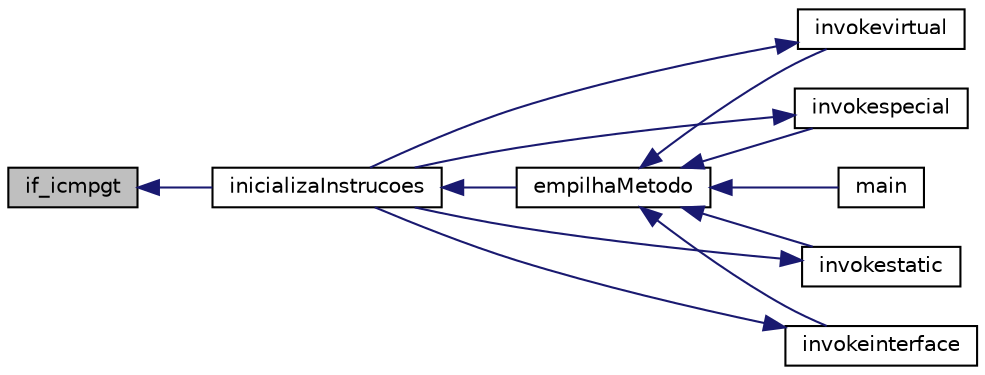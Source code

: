 digraph "if_icmpgt"
{
 // INTERACTIVE_SVG=YES
  edge [fontname="Helvetica",fontsize="10",labelfontname="Helvetica",labelfontsize="10"];
  node [fontname="Helvetica",fontsize="10",shape=record];
  rankdir="LR";
  Node1460 [label="if_icmpgt",height=0.2,width=0.4,color="black", fillcolor="grey75", style="filled", fontcolor="black"];
  Node1460 -> Node1461 [dir="back",color="midnightblue",fontsize="10",style="solid",fontname="Helvetica"];
  Node1461 [label="inicializaInstrucoes",height=0.2,width=0.4,color="black", fillcolor="white", style="filled",URL="$instrucao_8h.html#a308f4b87fb42ab5a62790c0127003ebe"];
  Node1461 -> Node1462 [dir="back",color="midnightblue",fontsize="10",style="solid",fontname="Helvetica"];
  Node1462 [label="empilhaMetodo",height=0.2,width=0.4,color="black", fillcolor="white", style="filled",URL="$metodo_8h.html#a68acc5b3f2238f62b7d0ee50964183c1"];
  Node1462 -> Node1463 [dir="back",color="midnightblue",fontsize="10",style="solid",fontname="Helvetica"];
  Node1463 [label="invokevirtual",height=0.2,width=0.4,color="black", fillcolor="white", style="filled",URL="$instrucao_8h.html#a78801a57dd7317b58754d741e22607a7"];
  Node1463 -> Node1461 [dir="back",color="midnightblue",fontsize="10",style="solid",fontname="Helvetica"];
  Node1462 -> Node1464 [dir="back",color="midnightblue",fontsize="10",style="solid",fontname="Helvetica"];
  Node1464 [label="invokespecial",height=0.2,width=0.4,color="black", fillcolor="white", style="filled",URL="$instrucao_8h.html#aea396d65920fd2046b81c2b5742f8fc2"];
  Node1464 -> Node1461 [dir="back",color="midnightblue",fontsize="10",style="solid",fontname="Helvetica"];
  Node1462 -> Node1465 [dir="back",color="midnightblue",fontsize="10",style="solid",fontname="Helvetica"];
  Node1465 [label="invokestatic",height=0.2,width=0.4,color="black", fillcolor="white", style="filled",URL="$instrucao_8h.html#a99b74fdcaa5d59615718fc49f4cb1bf2"];
  Node1465 -> Node1461 [dir="back",color="midnightblue",fontsize="10",style="solid",fontname="Helvetica"];
  Node1462 -> Node1466 [dir="back",color="midnightblue",fontsize="10",style="solid",fontname="Helvetica"];
  Node1466 [label="invokeinterface",height=0.2,width=0.4,color="black", fillcolor="white", style="filled",URL="$instrucao_8h.html#a04465c61aa4c123ce79dc562244e7af8"];
  Node1466 -> Node1461 [dir="back",color="midnightblue",fontsize="10",style="solid",fontname="Helvetica"];
  Node1462 -> Node1467 [dir="back",color="midnightblue",fontsize="10",style="solid",fontname="Helvetica"];
  Node1467 [label="main",height=0.2,width=0.4,color="black", fillcolor="white", style="filled",URL="$main_8c.html#a0ddf1224851353fc92bfbff6f499fa97"];
}
